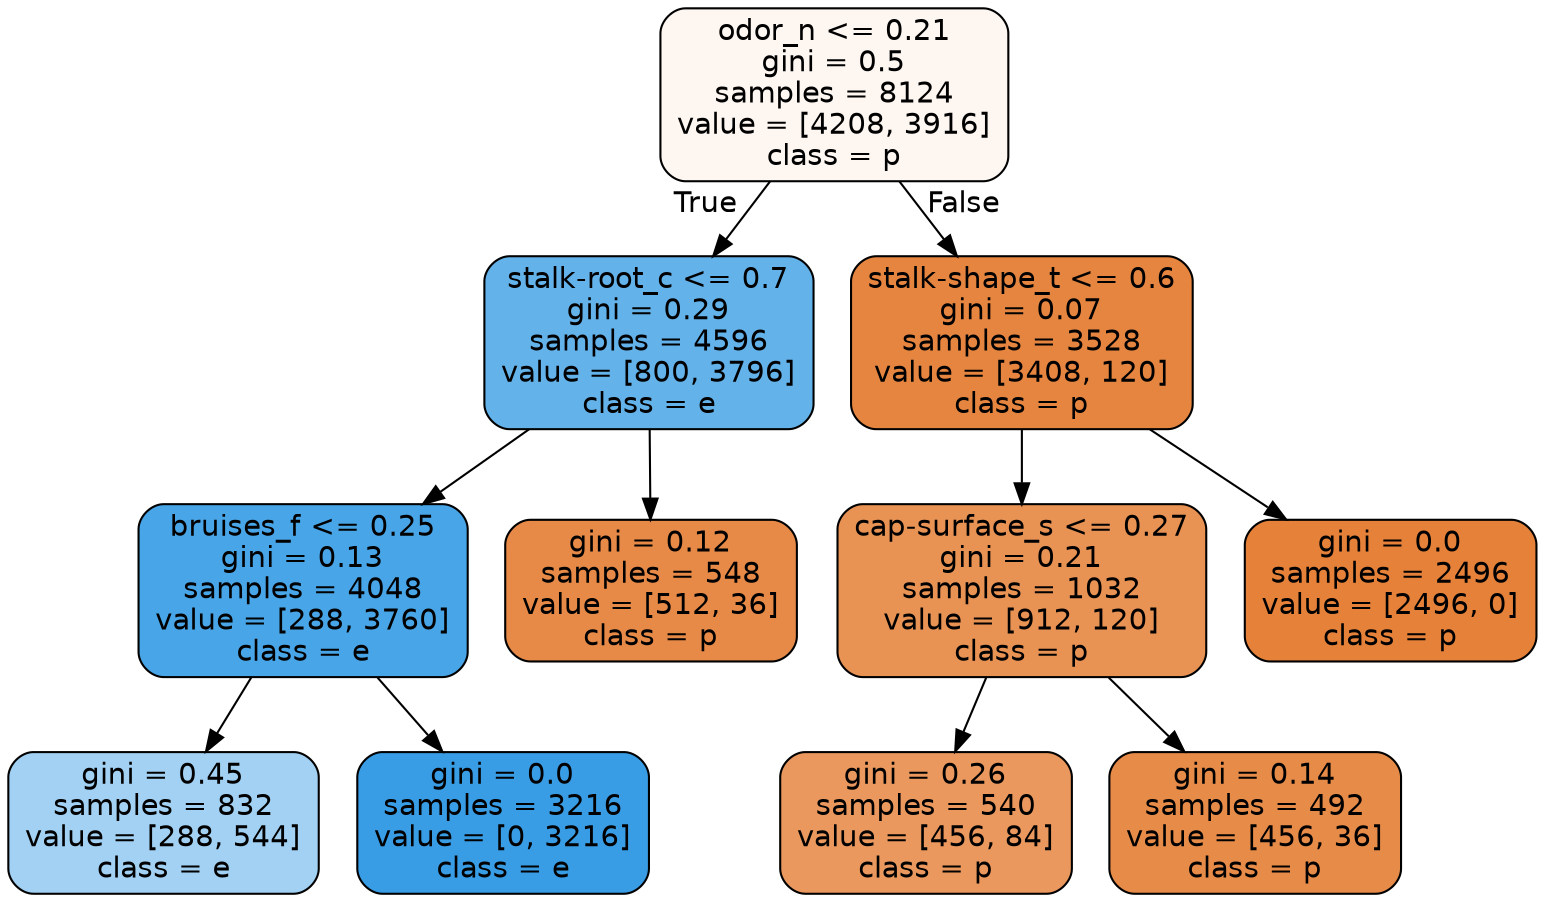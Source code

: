 digraph Tree {
node [shape=box, style="filled, rounded", color="black", fontname=helvetica] ;
edge [fontname=helvetica] ;
0 [label="odor_n <= 0.21\ngini = 0.5\nsamples = 8124\nvalue = [4208, 3916]\nclass = p", fillcolor="#fdf6f1"] ;
1 [label="stalk-root_c <= 0.7\ngini = 0.29\nsamples = 4596\nvalue = [800, 3796]\nclass = e", fillcolor="#63b2ea"] ;
0 -> 1 [labeldistance=2.5, labelangle=45, headlabel="True"] ;
2 [label="bruises_f <= 0.25\ngini = 0.13\nsamples = 4048\nvalue = [288, 3760]\nclass = e", fillcolor="#48a5e7"] ;
1 -> 2 ;
3 [label="gini = 0.45\nsamples = 832\nvalue = [288, 544]\nclass = e", fillcolor="#a2d1f3"] ;
2 -> 3 ;
4 [label="gini = 0.0\nsamples = 3216\nvalue = [0, 3216]\nclass = e", fillcolor="#399de5"] ;
2 -> 4 ;
5 [label="gini = 0.12\nsamples = 548\nvalue = [512, 36]\nclass = p", fillcolor="#e78a47"] ;
1 -> 5 ;
6 [label="stalk-shape_t <= 0.6\ngini = 0.07\nsamples = 3528\nvalue = [3408, 120]\nclass = p", fillcolor="#e68540"] ;
0 -> 6 [labeldistance=2.5, labelangle=-45, headlabel="False"] ;
7 [label="cap-surface_s <= 0.27\ngini = 0.21\nsamples = 1032\nvalue = [912, 120]\nclass = p", fillcolor="#e89253"] ;
6 -> 7 ;
8 [label="gini = 0.26\nsamples = 540\nvalue = [456, 84]\nclass = p", fillcolor="#ea985d"] ;
7 -> 8 ;
9 [label="gini = 0.14\nsamples = 492\nvalue = [456, 36]\nclass = p", fillcolor="#e78b49"] ;
7 -> 9 ;
10 [label="gini = 0.0\nsamples = 2496\nvalue = [2496, 0]\nclass = p", fillcolor="#e58139"] ;
6 -> 10 ;
}
